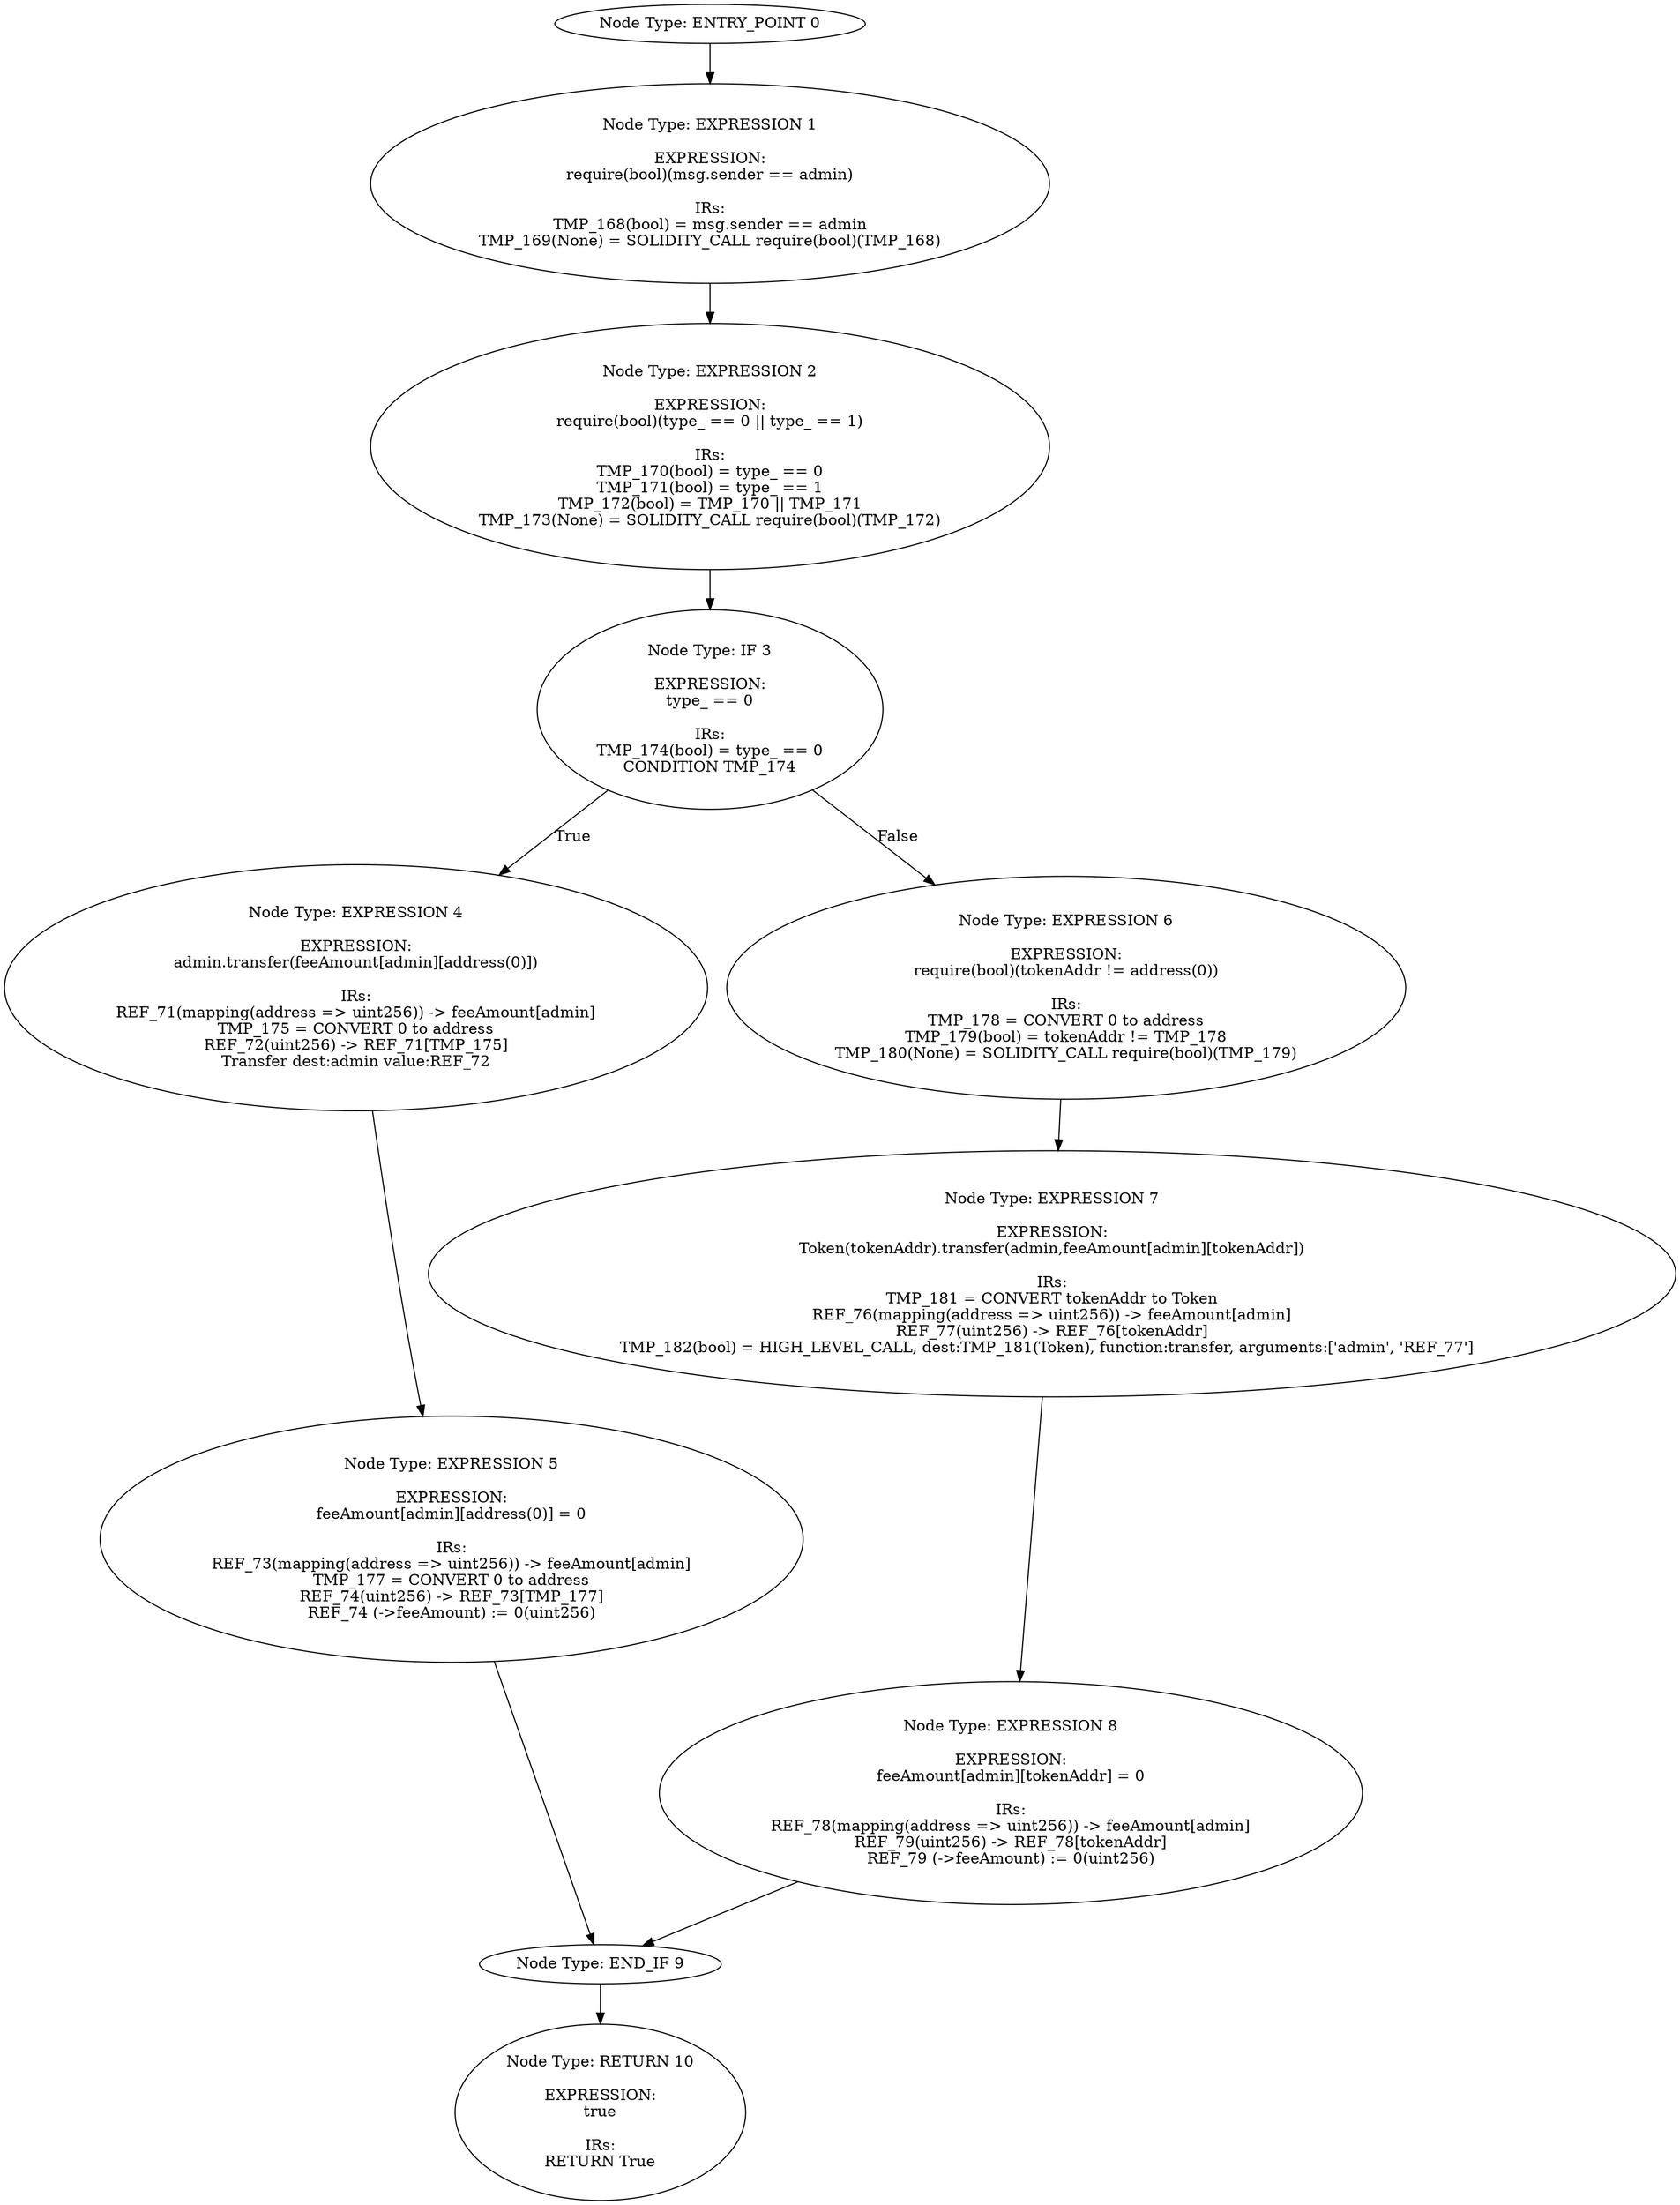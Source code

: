 digraph{
0[label="Node Type: ENTRY_POINT 0
"];
0->1;
1[label="Node Type: EXPRESSION 1

EXPRESSION:
require(bool)(msg.sender == admin)

IRs:
TMP_168(bool) = msg.sender == admin
TMP_169(None) = SOLIDITY_CALL require(bool)(TMP_168)"];
1->2;
2[label="Node Type: EXPRESSION 2

EXPRESSION:
require(bool)(type_ == 0 || type_ == 1)

IRs:
TMP_170(bool) = type_ == 0
TMP_171(bool) = type_ == 1
TMP_172(bool) = TMP_170 || TMP_171
TMP_173(None) = SOLIDITY_CALL require(bool)(TMP_172)"];
2->3;
3[label="Node Type: IF 3

EXPRESSION:
type_ == 0

IRs:
TMP_174(bool) = type_ == 0
CONDITION TMP_174"];
3->4[label="True"];
3->6[label="False"];
4[label="Node Type: EXPRESSION 4

EXPRESSION:
admin.transfer(feeAmount[admin][address(0)])

IRs:
REF_71(mapping(address => uint256)) -> feeAmount[admin]
TMP_175 = CONVERT 0 to address
REF_72(uint256) -> REF_71[TMP_175]
Transfer dest:admin value:REF_72"];
4->5;
5[label="Node Type: EXPRESSION 5

EXPRESSION:
feeAmount[admin][address(0)] = 0

IRs:
REF_73(mapping(address => uint256)) -> feeAmount[admin]
TMP_177 = CONVERT 0 to address
REF_74(uint256) -> REF_73[TMP_177]
REF_74 (->feeAmount) := 0(uint256)"];
5->9;
6[label="Node Type: EXPRESSION 6

EXPRESSION:
require(bool)(tokenAddr != address(0))

IRs:
TMP_178 = CONVERT 0 to address
TMP_179(bool) = tokenAddr != TMP_178
TMP_180(None) = SOLIDITY_CALL require(bool)(TMP_179)"];
6->7;
7[label="Node Type: EXPRESSION 7

EXPRESSION:
Token(tokenAddr).transfer(admin,feeAmount[admin][tokenAddr])

IRs:
TMP_181 = CONVERT tokenAddr to Token
REF_76(mapping(address => uint256)) -> feeAmount[admin]
REF_77(uint256) -> REF_76[tokenAddr]
TMP_182(bool) = HIGH_LEVEL_CALL, dest:TMP_181(Token), function:transfer, arguments:['admin', 'REF_77']  "];
7->8;
8[label="Node Type: EXPRESSION 8

EXPRESSION:
feeAmount[admin][tokenAddr] = 0

IRs:
REF_78(mapping(address => uint256)) -> feeAmount[admin]
REF_79(uint256) -> REF_78[tokenAddr]
REF_79 (->feeAmount) := 0(uint256)"];
8->9;
9[label="Node Type: END_IF 9
"];
9->10;
10[label="Node Type: RETURN 10

EXPRESSION:
true

IRs:
RETURN True"];
}

